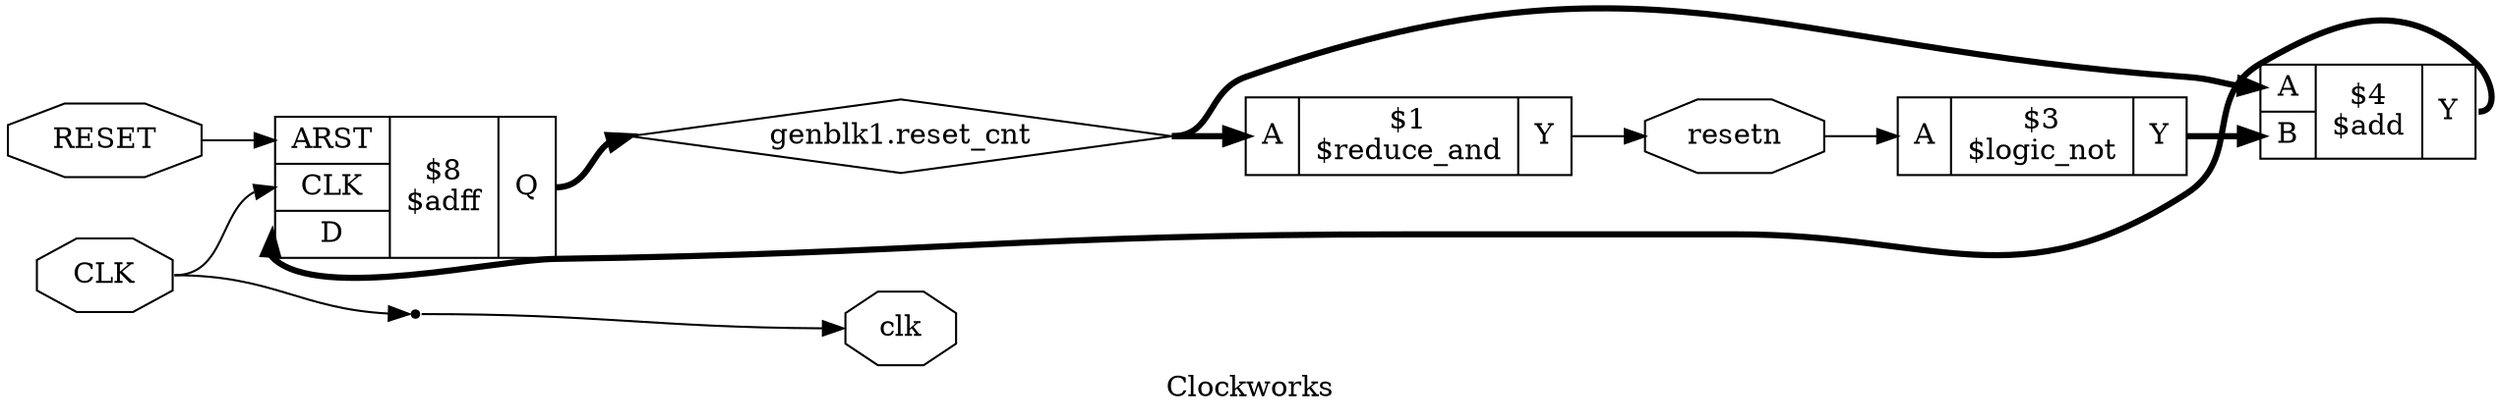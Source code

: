 digraph "Clockworks" {
label="Clockworks";
rankdir="LR";
remincross=true;
n3 [ shape=octagon, label="CLK", color="black", fontcolor="black"];
n4 [ shape=octagon, label="RESET", color="black", fontcolor="black"];
n5 [ shape=octagon, label="clk", color="black", fontcolor="black"];
n6 [ shape=diamond, label="genblk1.reset_cnt", color="black", fontcolor="black"];
n7 [ shape=octagon, label="resetn", color="black", fontcolor="black"];
c11 [ shape=record, label="{{<p8> A|<p9> B}|$4\n$add|{<p10> Y}}",  ];
c12 [ shape=record, label="{{<p8> A}|$3\n$logic_not|{<p10> Y}}",  ];
c16 [ shape=record, label="{{<p13> ARST|<p3> CLK|<p14> D}|$8\n$adff|{<p15> Q}}",  ];
c17 [ shape=record, label="{{<p8> A}|$1\n$reduce_and|{<p10> Y}}",  ];
x0 [shape=point, ];
c11:p10:e -> c16:p14:w [color="black", fontcolor="black", style="setlinewidth(3)", label=""];
c12:p10:e -> c11:p9:w [color="black", fontcolor="black", style="setlinewidth(3)", label=""];
n3:e -> c16:p3:w [color="black", fontcolor="black", label=""];
n3:e -> x0:w [color="black", fontcolor="black", label=""];
n4:e -> c16:p13:w [color="black", fontcolor="black", label=""];
x0:e -> n5:w [color="black", fontcolor="black", label=""];
c16:p15:e -> n6:w [color="black", fontcolor="black", style="setlinewidth(3)", label=""];
n6:e -> c11:p8:w [color="black", fontcolor="black", style="setlinewidth(3)", label=""];
n6:e -> c17:p8:w [color="black", fontcolor="black", style="setlinewidth(3)", label=""];
c17:p10:e -> n7:w [color="black", fontcolor="black", label=""];
n7:e -> c12:p8:w [color="black", fontcolor="black", label=""];
}
